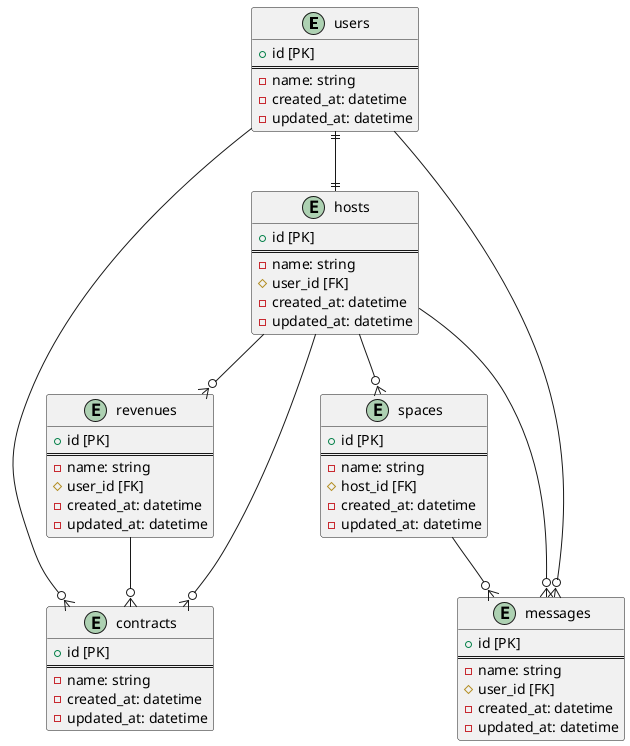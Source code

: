 @startuml
''' Entity '''

entity "users" {
    + id [PK]
    ==
    - name: string
    - created_at: datetime
    - updated_at: datetime
}
entity "hosts" {
    + id [PK]
    ==
    - name: string
    # user_id [FK]
    - created_at: datetime
    - updated_at: datetime
}
entity "spaces" {
    + id [PK]
    ==
    - name: string
    # host_id [FK]
    - created_at: datetime
    - updated_at: datetime
}
entity "messages" {
    + id [PK]
    ==
    - name: string
    # user_id [FK]
    - created_at: datetime
    - updated_at: datetime
}
entity "contracts" {
    + id [PK]
    ==
    - name: string
    - created_at: datetime
    - updated_at: datetime
}
entity "revenues" {
    + id [PK]
    ==
    - name: string
    # user_id [FK]
    - created_at: datetime
    - updated_at: datetime
}

''' Cardinality '''
users ||--|| hosts
users --o{ messages
spaces --o{ messages
users --o{ contracts
revenues --o{ contracts
hosts --o{ spaces
hosts --o{ revenues
hosts --o{ contracts
hosts --o{ messages
@enduml
